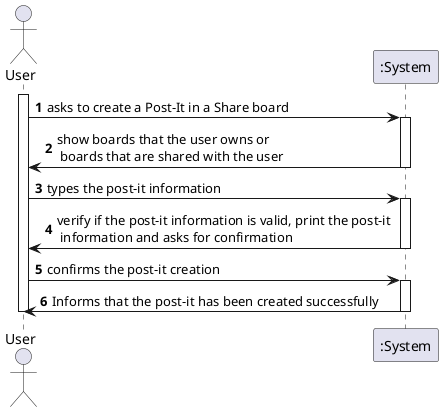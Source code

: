 @startuml
'https://plantuml.com/sequence-diagram

autonumber

actor User

activate User

User -> ":System": asks to create a Post-It in a Share board

activate ":System"
":System" -> User: show boards that the user owns or \n boards that are shared with the user
deactivate ":System"

User -> ":System": types the post-it information

activate ":System"
":System" -> User: verify if the post-it information is valid, print the post-it \n information and asks for confirmation
deactivate ":System"

User -> ":System": confirms the post-it creation

activate ":System"
":System" -> User: Informs that the post-it has been created successfully
deactivate ":System"

deactivate User

@enduml